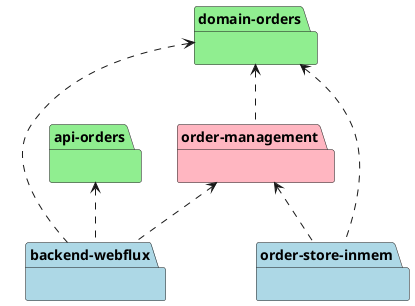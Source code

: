 @startuml
  "domain-orders" <.. "order-management"
  "domain-orders" <.. "backend-webflux"
  "domain-orders" <.. "order-store-inmem"

  "api-orders" <.. "backend-webflux"

  "order-management" <.. "backend-webflux"
  "order-management" <.. "order-store-inmem"

  package backend-webflux #lightblue {
  }
  package order-store-inmem #lightblue {
  }
  package order-management #lightpink {
  }
  package domain-orders #lightgreen {
  }
  package api-orders #lightgreen {
  }
@enduml
